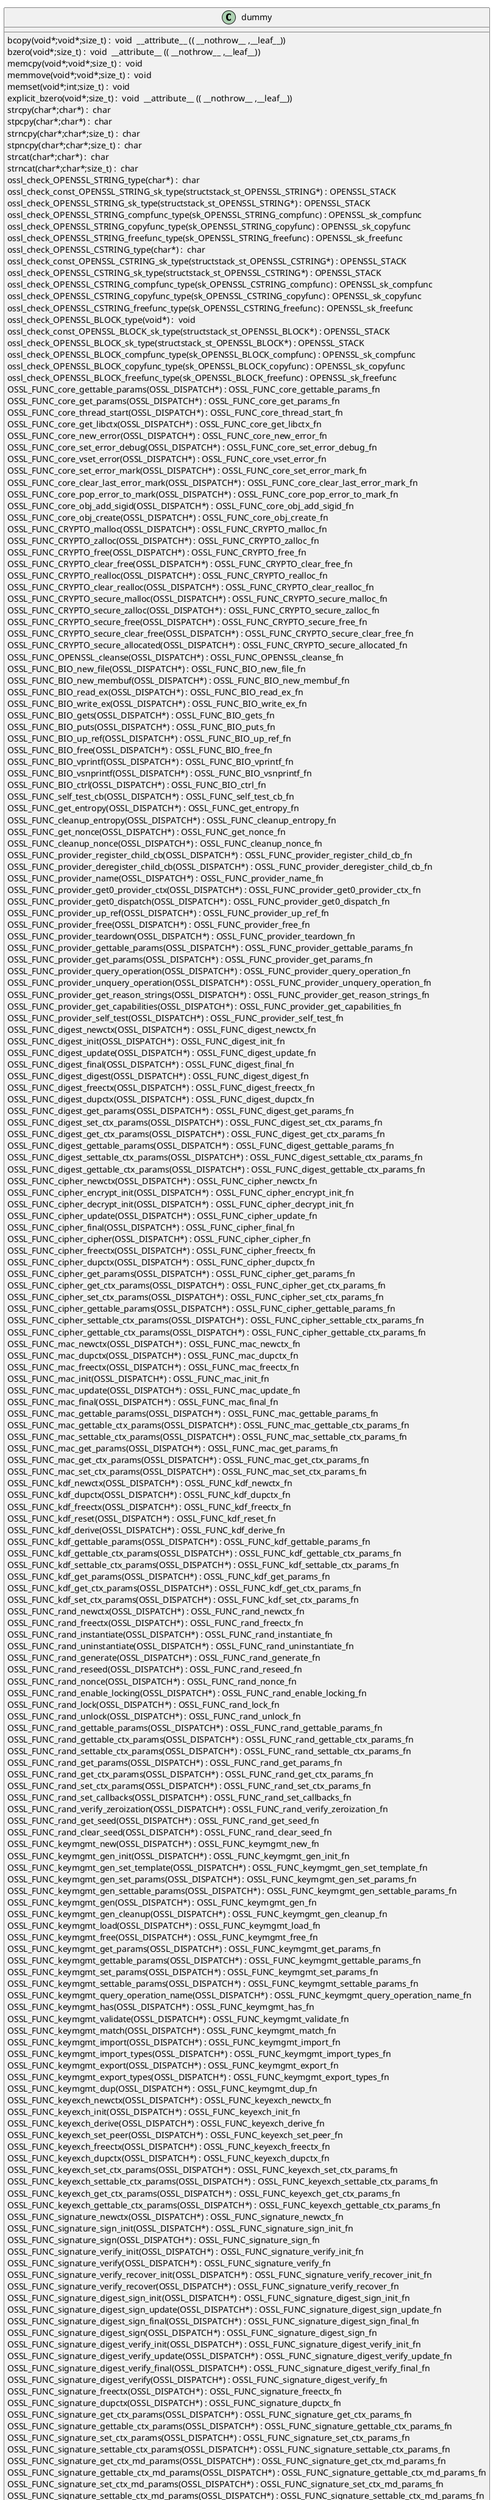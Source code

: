 @startuml
!pragma layout smetana
class dummy {
bcopy(void*;void*;size_t) :  void  __attribute__ (( __nothrow__ ,__leaf__)) [[[./../../../.././qc/providers/implementations/encode_decode/decode_msblob2key.c.html#325]]]
bzero(void*;size_t) :  void  __attribute__ (( __nothrow__ ,__leaf__)) [[[./../../../.././qc/providers/implementations/encode_decode/decode_msblob2key.c.html#332]]]
memcpy(void*;void*;size_t) :  void  [[[./../../../.././qc/providers/implementations/encode_decode/decode_msblob2key.c.html#373]]]
memmove(void*;void*;size_t) :  void  [[[./../../../.././qc/providers/implementations/encode_decode/decode_msblob2key.c.html#381]]]
memset(void*;int;size_t) :  void  [[[./../../../.././qc/providers/implementations/encode_decode/decode_msblob2key.c.html#388]]]
explicit_bzero(void*;size_t) :  void  __attribute__ (( __nothrow__ ,__leaf__)) [[[./../../../.././qc/providers/implementations/encode_decode/decode_msblob2key.c.html#401]]]
strcpy(char*;char*) :  char  [[[./../../../.././qc/providers/implementations/encode_decode/decode_msblob2key.c.html#408]]]
stpcpy(char*;char*) :  char  [[[./../../../.././qc/providers/implementations/encode_decode/decode_msblob2key.c.html#415]]]
strncpy(char*;char*;size_t) :  char  [[[./../../../.././qc/providers/implementations/encode_decode/decode_msblob2key.c.html#423]]]
stpncpy(char*;char*;size_t) :  char  [[[./../../../.././qc/providers/implementations/encode_decode/decode_msblob2key.c.html#433]]]
strcat(char*;char*) :  char  [[[./../../../.././qc/providers/implementations/encode_decode/decode_msblob2key.c.html#440]]]
strncat(char*;char*;size_t) :  char  [[[./../../../.././qc/providers/implementations/encode_decode/decode_msblob2key.c.html#447]]]
ossl_check_OPENSSL_STRING_type(char*) :  char  [[[./../../../.././qc/providers/implementations/encode_decode/decode_msblob2key.c.html#851]]]
ossl_check_const_OPENSSL_STRING_sk_type(structstack_st_OPENSSL_STRING*) : OPENSSL_STACK [[[./../../../.././qc/providers/implementations/encode_decode/decode_msblob2key.c.html#851]]]
ossl_check_OPENSSL_STRING_sk_type(structstack_st_OPENSSL_STRING*) : OPENSSL_STACK [[[./../../../.././qc/providers/implementations/encode_decode/decode_msblob2key.c.html#851]]]
ossl_check_OPENSSL_STRING_compfunc_type(sk_OPENSSL_STRING_compfunc) : OPENSSL_sk_compfunc [[[./../../../.././qc/providers/implementations/encode_decode/decode_msblob2key.c.html#851]]]
ossl_check_OPENSSL_STRING_copyfunc_type(sk_OPENSSL_STRING_copyfunc) : OPENSSL_sk_copyfunc [[[./../../../.././qc/providers/implementations/encode_decode/decode_msblob2key.c.html#851]]]
ossl_check_OPENSSL_STRING_freefunc_type(sk_OPENSSL_STRING_freefunc) : OPENSSL_sk_freefunc [[[./../../../.././qc/providers/implementations/encode_decode/decode_msblob2key.c.html#851]]]
ossl_check_OPENSSL_CSTRING_type(char*) :  char  [[[./../../../.././qc/providers/implementations/encode_decode/decode_msblob2key.c.html#853]]]
ossl_check_const_OPENSSL_CSTRING_sk_type(structstack_st_OPENSSL_CSTRING*) : OPENSSL_STACK [[[./../../../.././qc/providers/implementations/encode_decode/decode_msblob2key.c.html#853]]]
ossl_check_OPENSSL_CSTRING_sk_type(structstack_st_OPENSSL_CSTRING*) : OPENSSL_STACK [[[./../../../.././qc/providers/implementations/encode_decode/decode_msblob2key.c.html#853]]]
ossl_check_OPENSSL_CSTRING_compfunc_type(sk_OPENSSL_CSTRING_compfunc) : OPENSSL_sk_compfunc [[[./../../../.././qc/providers/implementations/encode_decode/decode_msblob2key.c.html#853]]]
ossl_check_OPENSSL_CSTRING_copyfunc_type(sk_OPENSSL_CSTRING_copyfunc) : OPENSSL_sk_copyfunc [[[./../../../.././qc/providers/implementations/encode_decode/decode_msblob2key.c.html#853]]]
ossl_check_OPENSSL_CSTRING_freefunc_type(sk_OPENSSL_CSTRING_freefunc) : OPENSSL_sk_freefunc [[[./../../../.././qc/providers/implementations/encode_decode/decode_msblob2key.c.html#853]]]
ossl_check_OPENSSL_BLOCK_type(void*) :  void  [[[./../../../.././qc/providers/implementations/encode_decode/decode_msblob2key.c.html#856]]]
ossl_check_const_OPENSSL_BLOCK_sk_type(structstack_st_OPENSSL_BLOCK*) : OPENSSL_STACK [[[./../../../.././qc/providers/implementations/encode_decode/decode_msblob2key.c.html#856]]]
ossl_check_OPENSSL_BLOCK_sk_type(structstack_st_OPENSSL_BLOCK*) : OPENSSL_STACK [[[./../../../.././qc/providers/implementations/encode_decode/decode_msblob2key.c.html#856]]]
ossl_check_OPENSSL_BLOCK_compfunc_type(sk_OPENSSL_BLOCK_compfunc) : OPENSSL_sk_compfunc [[[./../../../.././qc/providers/implementations/encode_decode/decode_msblob2key.c.html#856]]]
ossl_check_OPENSSL_BLOCK_copyfunc_type(sk_OPENSSL_BLOCK_copyfunc) : OPENSSL_sk_copyfunc [[[./../../../.././qc/providers/implementations/encode_decode/decode_msblob2key.c.html#856]]]
ossl_check_OPENSSL_BLOCK_freefunc_type(sk_OPENSSL_BLOCK_freefunc) : OPENSSL_sk_freefunc [[[./../../../.././qc/providers/implementations/encode_decode/decode_msblob2key.c.html#856]]]
OSSL_FUNC_core_gettable_params(OSSL_DISPATCH*) : OSSL_FUNC_core_gettable_params_fn [[[./../../../.././qc/providers/implementations/encode_decode/decode_msblob2key.c.html#1114]]]
OSSL_FUNC_core_get_params(OSSL_DISPATCH*) : OSSL_FUNC_core_get_params_fn [[[./../../../.././qc/providers/implementations/encode_decode/decode_msblob2key.c.html#1117]]]
OSSL_FUNC_core_thread_start(OSSL_DISPATCH*) : OSSL_FUNC_core_thread_start_fn [[[./../../../.././qc/providers/implementations/encode_decode/decode_msblob2key.c.html#1120]]]
OSSL_FUNC_core_get_libctx(OSSL_DISPATCH*) : OSSL_FUNC_core_get_libctx_fn [[[./../../../.././qc/providers/implementations/encode_decode/decode_msblob2key.c.html#1124]]]
OSSL_FUNC_core_new_error(OSSL_DISPATCH*) : OSSL_FUNC_core_new_error_fn [[[./../../../.././qc/providers/implementations/encode_decode/decode_msblob2key.c.html#1127]]]
OSSL_FUNC_core_set_error_debug(OSSL_DISPATCH*) : OSSL_FUNC_core_set_error_debug_fn [[[./../../../.././qc/providers/implementations/encode_decode/decode_msblob2key.c.html#1129]]]
OSSL_FUNC_core_vset_error(OSSL_DISPATCH*) : OSSL_FUNC_core_vset_error_fn [[[./../../../.././qc/providers/implementations/encode_decode/decode_msblob2key.c.html#1133]]]
OSSL_FUNC_core_set_error_mark(OSSL_DISPATCH*) : OSSL_FUNC_core_set_error_mark_fn [[[./../../../.././qc/providers/implementations/encode_decode/decode_msblob2key.c.html#1137]]]
OSSL_FUNC_core_clear_last_error_mark(OSSL_DISPATCH*) : OSSL_FUNC_core_clear_last_error_mark_fn [[[./../../../.././qc/providers/implementations/encode_decode/decode_msblob2key.c.html#1139]]]
OSSL_FUNC_core_pop_error_to_mark(OSSL_DISPATCH*) : OSSL_FUNC_core_pop_error_to_mark_fn [[[./../../../.././qc/providers/implementations/encode_decode/decode_msblob2key.c.html#1142]]]
OSSL_FUNC_core_obj_add_sigid(OSSL_DISPATCH*) : OSSL_FUNC_core_obj_add_sigid_fn [[[./../../../.././qc/providers/implementations/encode_decode/decode_msblob2key.c.html#1150]]]
OSSL_FUNC_core_obj_create(OSSL_DISPATCH*) : OSSL_FUNC_core_obj_create_fn [[[./../../../.././qc/providers/implementations/encode_decode/decode_msblob2key.c.html#1153]]]
OSSL_FUNC_CRYPTO_malloc(OSSL_DISPATCH*) : OSSL_FUNC_CRYPTO_malloc_fn [[[./../../../.././qc/providers/implementations/encode_decode/decode_msblob2key.c.html#1159]]]
OSSL_FUNC_CRYPTO_zalloc(OSSL_DISPATCH*) : OSSL_FUNC_CRYPTO_zalloc_fn [[[./../../../.././qc/providers/implementations/encode_decode/decode_msblob2key.c.html#1162]]]
OSSL_FUNC_CRYPTO_free(OSSL_DISPATCH*) : OSSL_FUNC_CRYPTO_free_fn [[[./../../../.././qc/providers/implementations/encode_decode/decode_msblob2key.c.html#1165]]]
OSSL_FUNC_CRYPTO_clear_free(OSSL_DISPATCH*) : OSSL_FUNC_CRYPTO_clear_free_fn [[[./../../../.././qc/providers/implementations/encode_decode/decode_msblob2key.c.html#1168]]]
OSSL_FUNC_CRYPTO_realloc(OSSL_DISPATCH*) : OSSL_FUNC_CRYPTO_realloc_fn [[[./../../../.././qc/providers/implementations/encode_decode/decode_msblob2key.c.html#1171]]]
OSSL_FUNC_CRYPTO_clear_realloc(OSSL_DISPATCH*) : OSSL_FUNC_CRYPTO_clear_realloc_fn [[[./../../../.././qc/providers/implementations/encode_decode/decode_msblob2key.c.html#1174]]]
OSSL_FUNC_CRYPTO_secure_malloc(OSSL_DISPATCH*) : OSSL_FUNC_CRYPTO_secure_malloc_fn [[[./../../../.././qc/providers/implementations/encode_decode/decode_msblob2key.c.html#1178]]]
OSSL_FUNC_CRYPTO_secure_zalloc(OSSL_DISPATCH*) : OSSL_FUNC_CRYPTO_secure_zalloc_fn [[[./../../../.././qc/providers/implementations/encode_decode/decode_msblob2key.c.html#1181]]]
OSSL_FUNC_CRYPTO_secure_free(OSSL_DISPATCH*) : OSSL_FUNC_CRYPTO_secure_free_fn [[[./../../../.././qc/providers/implementations/encode_decode/decode_msblob2key.c.html#1184]]]
OSSL_FUNC_CRYPTO_secure_clear_free(OSSL_DISPATCH*) : OSSL_FUNC_CRYPTO_secure_clear_free_fn [[[./../../../.././qc/providers/implementations/encode_decode/decode_msblob2key.c.html#1187]]]
OSSL_FUNC_CRYPTO_secure_allocated(OSSL_DISPATCH*) : OSSL_FUNC_CRYPTO_secure_allocated_fn [[[./../../../.././qc/providers/implementations/encode_decode/decode_msblob2key.c.html#1191]]]
OSSL_FUNC_OPENSSL_cleanse(OSSL_DISPATCH*) : OSSL_FUNC_OPENSSL_cleanse_fn [[[./../../../.././qc/providers/implementations/encode_decode/decode_msblob2key.c.html#1194]]]
OSSL_FUNC_BIO_new_file(OSSL_DISPATCH*) : OSSL_FUNC_BIO_new_file_fn [[[./../../../.././qc/providers/implementations/encode_decode/decode_msblob2key.c.html#1196]]]
OSSL_FUNC_BIO_new_membuf(OSSL_DISPATCH*) : OSSL_FUNC_BIO_new_membuf_fn [[[./../../../.././qc/providers/implementations/encode_decode/decode_msblob2key.c.html#1198]]]
OSSL_FUNC_BIO_read_ex(OSSL_DISPATCH*) : OSSL_FUNC_BIO_read_ex_fn [[[./../../../.././qc/providers/implementations/encode_decode/decode_msblob2key.c.html#1199]]]
OSSL_FUNC_BIO_write_ex(OSSL_DISPATCH*) : OSSL_FUNC_BIO_write_ex_fn [[[./../../../.././qc/providers/implementations/encode_decode/decode_msblob2key.c.html#1201]]]
OSSL_FUNC_BIO_gets(OSSL_DISPATCH*) : OSSL_FUNC_BIO_gets_fn [[[./../../../.././qc/providers/implementations/encode_decode/decode_msblob2key.c.html#1203]]]
OSSL_FUNC_BIO_puts(OSSL_DISPATCH*) : OSSL_FUNC_BIO_puts_fn [[[./../../../.././qc/providers/implementations/encode_decode/decode_msblob2key.c.html#1204]]]
OSSL_FUNC_BIO_up_ref(OSSL_DISPATCH*) : OSSL_FUNC_BIO_up_ref_fn [[[./../../../.././qc/providers/implementations/encode_decode/decode_msblob2key.c.html#1205]]]
OSSL_FUNC_BIO_free(OSSL_DISPATCH*) : OSSL_FUNC_BIO_free_fn [[[./../../../.././qc/providers/implementations/encode_decode/decode_msblob2key.c.html#1206]]]
OSSL_FUNC_BIO_vprintf(OSSL_DISPATCH*) : OSSL_FUNC_BIO_vprintf_fn [[[./../../../.././qc/providers/implementations/encode_decode/decode_msblob2key.c.html#1207]]]
OSSL_FUNC_BIO_vsnprintf(OSSL_DISPATCH*) : OSSL_FUNC_BIO_vsnprintf_fn [[[./../../../.././qc/providers/implementations/encode_decode/decode_msblob2key.c.html#1209]]]
OSSL_FUNC_BIO_ctrl(OSSL_DISPATCH*) : OSSL_FUNC_BIO_ctrl_fn [[[./../../../.././qc/providers/implementations/encode_decode/decode_msblob2key.c.html#1211]]]
OSSL_FUNC_self_test_cb(OSSL_DISPATCH*) : OSSL_FUNC_self_test_cb_fn [[[./../../../.././qc/providers/implementations/encode_decode/decode_msblob2key.c.html#1215]]]
OSSL_FUNC_get_entropy(OSSL_DISPATCH*) : OSSL_FUNC_get_entropy_fn [[[./../../../.././qc/providers/implementations/encode_decode/decode_msblob2key.c.html#1223]]]
OSSL_FUNC_cleanup_entropy(OSSL_DISPATCH*) : OSSL_FUNC_cleanup_entropy_fn [[[./../../../.././qc/providers/implementations/encode_decode/decode_msblob2key.c.html#1226]]]
OSSL_FUNC_get_nonce(OSSL_DISPATCH*) : OSSL_FUNC_get_nonce_fn [[[./../../../.././qc/providers/implementations/encode_decode/decode_msblob2key.c.html#1228]]]
OSSL_FUNC_cleanup_nonce(OSSL_DISPATCH*) : OSSL_FUNC_cleanup_nonce_fn [[[./../../../.././qc/providers/implementations/encode_decode/decode_msblob2key.c.html#1232]]]
OSSL_FUNC_provider_register_child_cb(OSSL_DISPATCH*) : OSSL_FUNC_provider_register_child_cb_fn [[[./../../../.././qc/providers/implementations/encode_decode/decode_msblob2key.c.html#1234]]]
OSSL_FUNC_provider_deregister_child_cb(OSSL_DISPATCH*) : OSSL_FUNC_provider_deregister_child_cb_fn [[[./../../../.././qc/providers/implementations/encode_decode/decode_msblob2key.c.html#1240]]]
OSSL_FUNC_provider_name(OSSL_DISPATCH*) : OSSL_FUNC_provider_name_fn [[[./../../../.././qc/providers/implementations/encode_decode/decode_msblob2key.c.html#1242]]]
OSSL_FUNC_provider_get0_provider_ctx(OSSL_DISPATCH*) : OSSL_FUNC_provider_get0_provider_ctx_fn [[[./../../../.././qc/providers/implementations/encode_decode/decode_msblob2key.c.html#1244]]]
OSSL_FUNC_provider_get0_dispatch(OSSL_DISPATCH*) : OSSL_FUNC_provider_get0_dispatch_fn [[[./../../../.././qc/providers/implementations/encode_decode/decode_msblob2key.c.html#1246]]]
OSSL_FUNC_provider_up_ref(OSSL_DISPATCH*) : OSSL_FUNC_provider_up_ref_fn [[[./../../../.././qc/providers/implementations/encode_decode/decode_msblob2key.c.html#1248]]]
OSSL_FUNC_provider_free(OSSL_DISPATCH*) : OSSL_FUNC_provider_free_fn [[[./../../../.././qc/providers/implementations/encode_decode/decode_msblob2key.c.html#1250]]]
OSSL_FUNC_provider_teardown(OSSL_DISPATCH*) : OSSL_FUNC_provider_teardown_fn [[[./../../../.././qc/providers/implementations/encode_decode/decode_msblob2key.c.html#1255]]]
OSSL_FUNC_provider_gettable_params(OSSL_DISPATCH*) : OSSL_FUNC_provider_gettable_params_fn [[[./../../../.././qc/providers/implementations/encode_decode/decode_msblob2key.c.html#1257]]]
OSSL_FUNC_provider_get_params(OSSL_DISPATCH*) : OSSL_FUNC_provider_get_params_fn [[[./../../../.././qc/providers/implementations/encode_decode/decode_msblob2key.c.html#1260]]]
OSSL_FUNC_provider_query_operation(OSSL_DISPATCH*) : OSSL_FUNC_provider_query_operation_fn [[[./../../../.././qc/providers/implementations/encode_decode/decode_msblob2key.c.html#1263]]]
OSSL_FUNC_provider_unquery_operation(OSSL_DISPATCH*) : OSSL_FUNC_provider_unquery_operation_fn [[[./../../../.././qc/providers/implementations/encode_decode/decode_msblob2key.c.html#1266]]]
OSSL_FUNC_provider_get_reason_strings(OSSL_DISPATCH*) : OSSL_FUNC_provider_get_reason_strings_fn [[[./../../../.././qc/providers/implementations/encode_decode/decode_msblob2key.c.html#1269]]]
OSSL_FUNC_provider_get_capabilities(OSSL_DISPATCH*) : OSSL_FUNC_provider_get_capabilities_fn [[[./../../../.././qc/providers/implementations/encode_decode/decode_msblob2key.c.html#1272]]]
OSSL_FUNC_provider_self_test(OSSL_DISPATCH*) : OSSL_FUNC_provider_self_test_fn [[[./../../../.././qc/providers/implementations/encode_decode/decode_msblob2key.c.html#1275]]]
OSSL_FUNC_digest_newctx(OSSL_DISPATCH*) : OSSL_FUNC_digest_newctx_fn [[[./../../../.././qc/providers/implementations/encode_decode/decode_msblob2key.c.html#1277]]]
OSSL_FUNC_digest_init(OSSL_DISPATCH*) : OSSL_FUNC_digest_init_fn [[[./../../../.././qc/providers/implementations/encode_decode/decode_msblob2key.c.html#1278]]]
OSSL_FUNC_digest_update(OSSL_DISPATCH*) : OSSL_FUNC_digest_update_fn [[[./../../../.././qc/providers/implementations/encode_decode/decode_msblob2key.c.html#1279]]]
OSSL_FUNC_digest_final(OSSL_DISPATCH*) : OSSL_FUNC_digest_final_fn [[[./../../../.././qc/providers/implementations/encode_decode/decode_msblob2key.c.html#1281]]]
OSSL_FUNC_digest_digest(OSSL_DISPATCH*) : OSSL_FUNC_digest_digest_fn [[[./../../../.././qc/providers/implementations/encode_decode/decode_msblob2key.c.html#1284]]]
OSSL_FUNC_digest_freectx(OSSL_DISPATCH*) : OSSL_FUNC_digest_freectx_fn [[[./../../../.././qc/providers/implementations/encode_decode/decode_msblob2key.c.html#1288]]]
OSSL_FUNC_digest_dupctx(OSSL_DISPATCH*) : OSSL_FUNC_digest_dupctx_fn [[[./../../../.././qc/providers/implementations/encode_decode/decode_msblob2key.c.html#1289]]]
OSSL_FUNC_digest_get_params(OSSL_DISPATCH*) : OSSL_FUNC_digest_get_params_fn [[[./../../../.././qc/providers/implementations/encode_decode/decode_msblob2key.c.html#1291]]]
OSSL_FUNC_digest_set_ctx_params(OSSL_DISPATCH*) : OSSL_FUNC_digest_set_ctx_params_fn [[[./../../../.././qc/providers/implementations/encode_decode/decode_msblob2key.c.html#1292]]]
OSSL_FUNC_digest_get_ctx_params(OSSL_DISPATCH*) : OSSL_FUNC_digest_get_ctx_params_fn [[[./../../../.././qc/providers/implementations/encode_decode/decode_msblob2key.c.html#1294]]]
OSSL_FUNC_digest_gettable_params(OSSL_DISPATCH*) : OSSL_FUNC_digest_gettable_params_fn [[[./../../../.././qc/providers/implementations/encode_decode/decode_msblob2key.c.html#1296]]]
OSSL_FUNC_digest_settable_ctx_params(OSSL_DISPATCH*) : OSSL_FUNC_digest_settable_ctx_params_fn [[[./../../../.././qc/providers/implementations/encode_decode/decode_msblob2key.c.html#1298]]]
OSSL_FUNC_digest_gettable_ctx_params(OSSL_DISPATCH*) : OSSL_FUNC_digest_gettable_ctx_params_fn [[[./../../../.././qc/providers/implementations/encode_decode/decode_msblob2key.c.html#1300]]]
OSSL_FUNC_cipher_newctx(OSSL_DISPATCH*) : OSSL_FUNC_cipher_newctx_fn [[[./../../../.././qc/providers/implementations/encode_decode/decode_msblob2key.c.html#1302]]]
OSSL_FUNC_cipher_encrypt_init(OSSL_DISPATCH*) : OSSL_FUNC_cipher_encrypt_init_fn [[[./../../../.././qc/providers/implementations/encode_decode/decode_msblob2key.c.html#1303]]]
OSSL_FUNC_cipher_decrypt_init(OSSL_DISPATCH*) : OSSL_FUNC_cipher_decrypt_init_fn [[[./../../../.././qc/providers/implementations/encode_decode/decode_msblob2key.c.html#1309]]]
OSSL_FUNC_cipher_update(OSSL_DISPATCH*) : OSSL_FUNC_cipher_update_fn [[[./../../../.././qc/providers/implementations/encode_decode/decode_msblob2key.c.html#1315]]]
OSSL_FUNC_cipher_final(OSSL_DISPATCH*) : OSSL_FUNC_cipher_final_fn [[[./../../../.././qc/providers/implementations/encode_decode/decode_msblob2key.c.html#1319]]]
OSSL_FUNC_cipher_cipher(OSSL_DISPATCH*) : OSSL_FUNC_cipher_cipher_fn [[[./../../../.././qc/providers/implementations/encode_decode/decode_msblob2key.c.html#1322]]]
OSSL_FUNC_cipher_freectx(OSSL_DISPATCH*) : OSSL_FUNC_cipher_freectx_fn [[[./../../../.././qc/providers/implementations/encode_decode/decode_msblob2key.c.html#1326]]]
OSSL_FUNC_cipher_dupctx(OSSL_DISPATCH*) : OSSL_FUNC_cipher_dupctx_fn [[[./../../../.././qc/providers/implementations/encode_decode/decode_msblob2key.c.html#1327]]]
OSSL_FUNC_cipher_get_params(OSSL_DISPATCH*) : OSSL_FUNC_cipher_get_params_fn [[[./../../../.././qc/providers/implementations/encode_decode/decode_msblob2key.c.html#1328]]]
OSSL_FUNC_cipher_get_ctx_params(OSSL_DISPATCH*) : OSSL_FUNC_cipher_get_ctx_params_fn [[[./../../../.././qc/providers/implementations/encode_decode/decode_msblob2key.c.html#1329]]]
OSSL_FUNC_cipher_set_ctx_params(OSSL_DISPATCH*) : OSSL_FUNC_cipher_set_ctx_params_fn [[[./../../../.././qc/providers/implementations/encode_decode/decode_msblob2key.c.html#1331]]]
OSSL_FUNC_cipher_gettable_params(OSSL_DISPATCH*) : OSSL_FUNC_cipher_gettable_params_fn [[[./../../../.././qc/providers/implementations/encode_decode/decode_msblob2key.c.html#1333]]]
OSSL_FUNC_cipher_settable_ctx_params(OSSL_DISPATCH*) : OSSL_FUNC_cipher_settable_ctx_params_fn [[[./../../../.././qc/providers/implementations/encode_decode/decode_msblob2key.c.html#1335]]]
OSSL_FUNC_cipher_gettable_ctx_params(OSSL_DISPATCH*) : OSSL_FUNC_cipher_gettable_ctx_params_fn [[[./../../../.././qc/providers/implementations/encode_decode/decode_msblob2key.c.html#1337]]]
OSSL_FUNC_mac_newctx(OSSL_DISPATCH*) : OSSL_FUNC_mac_newctx_fn [[[./../../../.././qc/providers/implementations/encode_decode/decode_msblob2key.c.html#1339]]]
OSSL_FUNC_mac_dupctx(OSSL_DISPATCH*) : OSSL_FUNC_mac_dupctx_fn [[[./../../../.././qc/providers/implementations/encode_decode/decode_msblob2key.c.html#1340]]]
OSSL_FUNC_mac_freectx(OSSL_DISPATCH*) : OSSL_FUNC_mac_freectx_fn [[[./../../../.././qc/providers/implementations/encode_decode/decode_msblob2key.c.html#1341]]]
OSSL_FUNC_mac_init(OSSL_DISPATCH*) : OSSL_FUNC_mac_init_fn [[[./../../../.././qc/providers/implementations/encode_decode/decode_msblob2key.c.html#1342]]]
OSSL_FUNC_mac_update(OSSL_DISPATCH*) : OSSL_FUNC_mac_update_fn [[[./../../../.././qc/providers/implementations/encode_decode/decode_msblob2key.c.html#1344]]]
OSSL_FUNC_mac_final(OSSL_DISPATCH*) : OSSL_FUNC_mac_final_fn [[[./../../../.././qc/providers/implementations/encode_decode/decode_msblob2key.c.html#1346]]]
OSSL_FUNC_mac_gettable_params(OSSL_DISPATCH*) : OSSL_FUNC_mac_gettable_params_fn [[[./../../../.././qc/providers/implementations/encode_decode/decode_msblob2key.c.html#1349]]]
OSSL_FUNC_mac_gettable_ctx_params(OSSL_DISPATCH*) : OSSL_FUNC_mac_gettable_ctx_params_fn [[[./../../../.././qc/providers/implementations/encode_decode/decode_msblob2key.c.html#1350]]]
OSSL_FUNC_mac_settable_ctx_params(OSSL_DISPATCH*) : OSSL_FUNC_mac_settable_ctx_params_fn [[[./../../../.././qc/providers/implementations/encode_decode/decode_msblob2key.c.html#1352]]]
OSSL_FUNC_mac_get_params(OSSL_DISPATCH*) : OSSL_FUNC_mac_get_params_fn [[[./../../../.././qc/providers/implementations/encode_decode/decode_msblob2key.c.html#1354]]]
OSSL_FUNC_mac_get_ctx_params(OSSL_DISPATCH*) : OSSL_FUNC_mac_get_ctx_params_fn [[[./../../../.././qc/providers/implementations/encode_decode/decode_msblob2key.c.html#1355]]]
OSSL_FUNC_mac_set_ctx_params(OSSL_DISPATCH*) : OSSL_FUNC_mac_set_ctx_params_fn [[[./../../../.././qc/providers/implementations/encode_decode/decode_msblob2key.c.html#1357]]]
OSSL_FUNC_kdf_newctx(OSSL_DISPATCH*) : OSSL_FUNC_kdf_newctx_fn [[[./../../../.././qc/providers/implementations/encode_decode/decode_msblob2key.c.html#1359]]]
OSSL_FUNC_kdf_dupctx(OSSL_DISPATCH*) : OSSL_FUNC_kdf_dupctx_fn [[[./../../../.././qc/providers/implementations/encode_decode/decode_msblob2key.c.html#1360]]]
OSSL_FUNC_kdf_freectx(OSSL_DISPATCH*) : OSSL_FUNC_kdf_freectx_fn [[[./../../../.././qc/providers/implementations/encode_decode/decode_msblob2key.c.html#1361]]]
OSSL_FUNC_kdf_reset(OSSL_DISPATCH*) : OSSL_FUNC_kdf_reset_fn [[[./../../../.././qc/providers/implementations/encode_decode/decode_msblob2key.c.html#1362]]]
OSSL_FUNC_kdf_derive(OSSL_DISPATCH*) : OSSL_FUNC_kdf_derive_fn [[[./../../../.././qc/providers/implementations/encode_decode/decode_msblob2key.c.html#1363]]]
OSSL_FUNC_kdf_gettable_params(OSSL_DISPATCH*) : OSSL_FUNC_kdf_gettable_params_fn [[[./../../../.././qc/providers/implementations/encode_decode/decode_msblob2key.c.html#1365]]]
OSSL_FUNC_kdf_gettable_ctx_params(OSSL_DISPATCH*) : OSSL_FUNC_kdf_gettable_ctx_params_fn [[[./../../../.././qc/providers/implementations/encode_decode/decode_msblob2key.c.html#1366]]]
OSSL_FUNC_kdf_settable_ctx_params(OSSL_DISPATCH*) : OSSL_FUNC_kdf_settable_ctx_params_fn [[[./../../../.././qc/providers/implementations/encode_decode/decode_msblob2key.c.html#1368]]]
OSSL_FUNC_kdf_get_params(OSSL_DISPATCH*) : OSSL_FUNC_kdf_get_params_fn [[[./../../../.././qc/providers/implementations/encode_decode/decode_msblob2key.c.html#1370]]]
OSSL_FUNC_kdf_get_ctx_params(OSSL_DISPATCH*) : OSSL_FUNC_kdf_get_ctx_params_fn [[[./../../../.././qc/providers/implementations/encode_decode/decode_msblob2key.c.html#1371]]]
OSSL_FUNC_kdf_set_ctx_params(OSSL_DISPATCH*) : OSSL_FUNC_kdf_set_ctx_params_fn [[[./../../../.././qc/providers/implementations/encode_decode/decode_msblob2key.c.html#1373]]]
OSSL_FUNC_rand_newctx(OSSL_DISPATCH*) : OSSL_FUNC_rand_newctx_fn [[[./../../../.././qc/providers/implementations/encode_decode/decode_msblob2key.c.html#1375]]]
OSSL_FUNC_rand_freectx(OSSL_DISPATCH*) : OSSL_FUNC_rand_freectx_fn [[[./../../../.././qc/providers/implementations/encode_decode/decode_msblob2key.c.html#1378]]]
OSSL_FUNC_rand_instantiate(OSSL_DISPATCH*) : OSSL_FUNC_rand_instantiate_fn [[[./../../../.././qc/providers/implementations/encode_decode/decode_msblob2key.c.html#1379]]]
OSSL_FUNC_rand_uninstantiate(OSSL_DISPATCH*) : OSSL_FUNC_rand_uninstantiate_fn [[[./../../../.././qc/providers/implementations/encode_decode/decode_msblob2key.c.html#1384]]]
OSSL_FUNC_rand_generate(OSSL_DISPATCH*) : OSSL_FUNC_rand_generate_fn [[[./../../../.././qc/providers/implementations/encode_decode/decode_msblob2key.c.html#1385]]]
OSSL_FUNC_rand_reseed(OSSL_DISPATCH*) : OSSL_FUNC_rand_reseed_fn [[[./../../../.././qc/providers/implementations/encode_decode/decode_msblob2key.c.html#1389]]]
OSSL_FUNC_rand_nonce(OSSL_DISPATCH*) : OSSL_FUNC_rand_nonce_fn [[[./../../../.././qc/providers/implementations/encode_decode/decode_msblob2key.c.html#1393]]]
OSSL_FUNC_rand_enable_locking(OSSL_DISPATCH*) : OSSL_FUNC_rand_enable_locking_fn [[[./../../../.././qc/providers/implementations/encode_decode/decode_msblob2key.c.html#1396]]]
OSSL_FUNC_rand_lock(OSSL_DISPATCH*) : OSSL_FUNC_rand_lock_fn [[[./../../../.././qc/providers/implementations/encode_decode/decode_msblob2key.c.html#1397]]]
OSSL_FUNC_rand_unlock(OSSL_DISPATCH*) : OSSL_FUNC_rand_unlock_fn [[[./../../../.././qc/providers/implementations/encode_decode/decode_msblob2key.c.html#1398]]]
OSSL_FUNC_rand_gettable_params(OSSL_DISPATCH*) : OSSL_FUNC_rand_gettable_params_fn [[[./../../../.././qc/providers/implementations/encode_decode/decode_msblob2key.c.html#1399]]]
OSSL_FUNC_rand_gettable_ctx_params(OSSL_DISPATCH*) : OSSL_FUNC_rand_gettable_ctx_params_fn [[[./../../../.././qc/providers/implementations/encode_decode/decode_msblob2key.c.html#1400]]]
OSSL_FUNC_rand_settable_ctx_params(OSSL_DISPATCH*) : OSSL_FUNC_rand_settable_ctx_params_fn [[[./../../../.././qc/providers/implementations/encode_decode/decode_msblob2key.c.html#1402]]]
OSSL_FUNC_rand_get_params(OSSL_DISPATCH*) : OSSL_FUNC_rand_get_params_fn [[[./../../../.././qc/providers/implementations/encode_decode/decode_msblob2key.c.html#1404]]]
OSSL_FUNC_rand_get_ctx_params(OSSL_DISPATCH*) : OSSL_FUNC_rand_get_ctx_params_fn [[[./../../../.././qc/providers/implementations/encode_decode/decode_msblob2key.c.html#1405]]]
OSSL_FUNC_rand_set_ctx_params(OSSL_DISPATCH*) : OSSL_FUNC_rand_set_ctx_params_fn [[[./../../../.././qc/providers/implementations/encode_decode/decode_msblob2key.c.html#1407]]]
OSSL_FUNC_rand_set_callbacks(OSSL_DISPATCH*) : OSSL_FUNC_rand_set_callbacks_fn [[[./../../../.././qc/providers/implementations/encode_decode/decode_msblob2key.c.html#1409]]]
OSSL_FUNC_rand_verify_zeroization(OSSL_DISPATCH*) : OSSL_FUNC_rand_verify_zeroization_fn [[[./../../../.././qc/providers/implementations/encode_decode/decode_msblob2key.c.html#1414]]]
OSSL_FUNC_rand_get_seed(OSSL_DISPATCH*) : OSSL_FUNC_rand_get_seed_fn [[[./../../../.././qc/providers/implementations/encode_decode/decode_msblob2key.c.html#1416]]]
OSSL_FUNC_rand_clear_seed(OSSL_DISPATCH*) : OSSL_FUNC_rand_clear_seed_fn [[[./../../../.././qc/providers/implementations/encode_decode/decode_msblob2key.c.html#1421]]]
OSSL_FUNC_keymgmt_new(OSSL_DISPATCH*) : OSSL_FUNC_keymgmt_new_fn [[[./../../../.././qc/providers/implementations/encode_decode/decode_msblob2key.c.html#1423]]]
OSSL_FUNC_keymgmt_gen_init(OSSL_DISPATCH*) : OSSL_FUNC_keymgmt_gen_init_fn [[[./../../../.././qc/providers/implementations/encode_decode/decode_msblob2key.c.html#1425]]]
OSSL_FUNC_keymgmt_gen_set_template(OSSL_DISPATCH*) : OSSL_FUNC_keymgmt_gen_set_template_fn [[[./../../../.././qc/providers/implementations/encode_decode/decode_msblob2key.c.html#1427]]]
OSSL_FUNC_keymgmt_gen_set_params(OSSL_DISPATCH*) : OSSL_FUNC_keymgmt_gen_set_params_fn [[[./../../../.././qc/providers/implementations/encode_decode/decode_msblob2key.c.html#1429]]]
OSSL_FUNC_keymgmt_gen_settable_params(OSSL_DISPATCH*) : OSSL_FUNC_keymgmt_gen_settable_params_fn [[[./../../../.././qc/providers/implementations/encode_decode/decode_msblob2key.c.html#1431]]]
OSSL_FUNC_keymgmt_gen(OSSL_DISPATCH*) : OSSL_FUNC_keymgmt_gen_fn [[[./../../../.././qc/providers/implementations/encode_decode/decode_msblob2key.c.html#1434]]]
OSSL_FUNC_keymgmt_gen_cleanup(OSSL_DISPATCH*) : OSSL_FUNC_keymgmt_gen_cleanup_fn [[[./../../../.././qc/providers/implementations/encode_decode/decode_msblob2key.c.html#1436]]]
OSSL_FUNC_keymgmt_load(OSSL_DISPATCH*) : OSSL_FUNC_keymgmt_load_fn [[[./../../../.././qc/providers/implementations/encode_decode/decode_msblob2key.c.html#1440]]]
OSSL_FUNC_keymgmt_free(OSSL_DISPATCH*) : OSSL_FUNC_keymgmt_free_fn [[[./../../../.././qc/providers/implementations/encode_decode/decode_msblob2key.c.html#1445]]]
OSSL_FUNC_keymgmt_get_params(OSSL_DISPATCH*) : OSSL_FUNC_keymgmt_get_params_fn [[[./../../../.././qc/providers/implementations/encode_decode/decode_msblob2key.c.html#1450]]]
OSSL_FUNC_keymgmt_gettable_params(OSSL_DISPATCH*) : OSSL_FUNC_keymgmt_gettable_params_fn [[[./../../../.././qc/providers/implementations/encode_decode/decode_msblob2key.c.html#1452]]]
OSSL_FUNC_keymgmt_set_params(OSSL_DISPATCH*) : OSSL_FUNC_keymgmt_set_params_fn [[[./../../../.././qc/providers/implementations/encode_decode/decode_msblob2key.c.html#1457]]]
OSSL_FUNC_keymgmt_settable_params(OSSL_DISPATCH*) : OSSL_FUNC_keymgmt_settable_params_fn [[[./../../../.././qc/providers/implementations/encode_decode/decode_msblob2key.c.html#1459]]]
OSSL_FUNC_keymgmt_query_operation_name(OSSL_DISPATCH*) : OSSL_FUNC_keymgmt_query_operation_name_fn [[[./../../../.././qc/providers/implementations/encode_decode/decode_msblob2key.c.html#1464]]]
OSSL_FUNC_keymgmt_has(OSSL_DISPATCH*) : OSSL_FUNC_keymgmt_has_fn [[[./../../../.././qc/providers/implementations/encode_decode/decode_msblob2key.c.html#1469]]]
OSSL_FUNC_keymgmt_validate(OSSL_DISPATCH*) : OSSL_FUNC_keymgmt_validate_fn [[[./../../../.././qc/providers/implementations/encode_decode/decode_msblob2key.c.html#1473]]]
OSSL_FUNC_keymgmt_match(OSSL_DISPATCH*) : OSSL_FUNC_keymgmt_match_fn [[[./../../../.././qc/providers/implementations/encode_decode/decode_msblob2key.c.html#1478]]]
OSSL_FUNC_keymgmt_import(OSSL_DISPATCH*) : OSSL_FUNC_keymgmt_import_fn [[[./../../../.././qc/providers/implementations/encode_decode/decode_msblob2key.c.html#1480]]]
OSSL_FUNC_keymgmt_import_types(OSSL_DISPATCH*) : OSSL_FUNC_keymgmt_import_types_fn [[[./../../../.././qc/providers/implementations/encode_decode/decode_msblob2key.c.html#1482]]]
OSSL_FUNC_keymgmt_export(OSSL_DISPATCH*) : OSSL_FUNC_keymgmt_export_fn [[[./../../../.././qc/providers/implementations/encode_decode/decode_msblob2key.c.html#1484]]]
OSSL_FUNC_keymgmt_export_types(OSSL_DISPATCH*) : OSSL_FUNC_keymgmt_export_types_fn [[[./../../../.././qc/providers/implementations/encode_decode/decode_msblob2key.c.html#1487]]]
OSSL_FUNC_keymgmt_dup(OSSL_DISPATCH*) : OSSL_FUNC_keymgmt_dup_fn [[[./../../../.././qc/providers/implementations/encode_decode/decode_msblob2key.c.html#1492]]]
OSSL_FUNC_keyexch_newctx(OSSL_DISPATCH*) : OSSL_FUNC_keyexch_newctx_fn [[[./../../../.././qc/providers/implementations/encode_decode/decode_msblob2key.c.html#1494]]]
OSSL_FUNC_keyexch_init(OSSL_DISPATCH*) : OSSL_FUNC_keyexch_init_fn [[[./../../../.././qc/providers/implementations/encode_decode/decode_msblob2key.c.html#1495]]]
OSSL_FUNC_keyexch_derive(OSSL_DISPATCH*) : OSSL_FUNC_keyexch_derive_fn [[[./../../../.././qc/providers/implementations/encode_decode/decode_msblob2key.c.html#1497]]]
OSSL_FUNC_keyexch_set_peer(OSSL_DISPATCH*) : OSSL_FUNC_keyexch_set_peer_fn [[[./../../../.././qc/providers/implementations/encode_decode/decode_msblob2key.c.html#1499]]]
OSSL_FUNC_keyexch_freectx(OSSL_DISPATCH*) : OSSL_FUNC_keyexch_freectx_fn [[[./../../../.././qc/providers/implementations/encode_decode/decode_msblob2key.c.html#1500]]]
OSSL_FUNC_keyexch_dupctx(OSSL_DISPATCH*) : OSSL_FUNC_keyexch_dupctx_fn [[[./../../../.././qc/providers/implementations/encode_decode/decode_msblob2key.c.html#1501]]]
OSSL_FUNC_keyexch_set_ctx_params(OSSL_DISPATCH*) : OSSL_FUNC_keyexch_set_ctx_params_fn [[[./../../../.././qc/providers/implementations/encode_decode/decode_msblob2key.c.html#1502]]]
OSSL_FUNC_keyexch_settable_ctx_params(OSSL_DISPATCH*) : OSSL_FUNC_keyexch_settable_ctx_params_fn [[[./../../../.././qc/providers/implementations/encode_decode/decode_msblob2key.c.html#1504]]]
OSSL_FUNC_keyexch_get_ctx_params(OSSL_DISPATCH*) : OSSL_FUNC_keyexch_get_ctx_params_fn [[[./../../../.././qc/providers/implementations/encode_decode/decode_msblob2key.c.html#1506]]]
OSSL_FUNC_keyexch_gettable_ctx_params(OSSL_DISPATCH*) : OSSL_FUNC_keyexch_gettable_ctx_params_fn [[[./../../../.././qc/providers/implementations/encode_decode/decode_msblob2key.c.html#1508]]]
OSSL_FUNC_signature_newctx(OSSL_DISPATCH*) : OSSL_FUNC_signature_newctx_fn [[[./../../../.././qc/providers/implementations/encode_decode/decode_msblob2key.c.html#1510]]]
OSSL_FUNC_signature_sign_init(OSSL_DISPATCH*) : OSSL_FUNC_signature_sign_init_fn [[[./../../../.././qc/providers/implementations/encode_decode/decode_msblob2key.c.html#1512]]]
OSSL_FUNC_signature_sign(OSSL_DISPATCH*) : OSSL_FUNC_signature_sign_fn [[[./../../../.././qc/providers/implementations/encode_decode/decode_msblob2key.c.html#1514]]]
OSSL_FUNC_signature_verify_init(OSSL_DISPATCH*) : OSSL_FUNC_signature_verify_init_fn [[[./../../../.././qc/providers/implementations/encode_decode/decode_msblob2key.c.html#1518]]]
OSSL_FUNC_signature_verify(OSSL_DISPATCH*) : OSSL_FUNC_signature_verify_fn [[[./../../../.././qc/providers/implementations/encode_decode/decode_msblob2key.c.html#1520]]]
OSSL_FUNC_signature_verify_recover_init(OSSL_DISPATCH*) : OSSL_FUNC_signature_verify_recover_init_fn [[[./../../../.././qc/providers/implementations/encode_decode/decode_msblob2key.c.html#1525]]]
OSSL_FUNC_signature_verify_recover(OSSL_DISPATCH*) : OSSL_FUNC_signature_verify_recover_fn [[[./../../../.././qc/providers/implementations/encode_decode/decode_msblob2key.c.html#1527]]]
OSSL_FUNC_signature_digest_sign_init(OSSL_DISPATCH*) : OSSL_FUNC_signature_digest_sign_init_fn [[[./../../../.././qc/providers/implementations/encode_decode/decode_msblob2key.c.html#1530]]]
OSSL_FUNC_signature_digest_sign_update(OSSL_DISPATCH*) : OSSL_FUNC_signature_digest_sign_update_fn [[[./../../../.././qc/providers/implementations/encode_decode/decode_msblob2key.c.html#1533]]]
OSSL_FUNC_signature_digest_sign_final(OSSL_DISPATCH*) : OSSL_FUNC_signature_digest_sign_final_fn [[[./../../../.././qc/providers/implementations/encode_decode/decode_msblob2key.c.html#1535]]]
OSSL_FUNC_signature_digest_sign(OSSL_DISPATCH*) : OSSL_FUNC_signature_digest_sign_fn [[[./../../../.././qc/providers/implementations/encode_decode/decode_msblob2key.c.html#1538]]]
OSSL_FUNC_signature_digest_verify_init(OSSL_DISPATCH*) : OSSL_FUNC_signature_digest_verify_init_fn [[[./../../../.././qc/providers/implementations/encode_decode/decode_msblob2key.c.html#1541]]]
OSSL_FUNC_signature_digest_verify_update(OSSL_DISPATCH*) : OSSL_FUNC_signature_digest_verify_update_fn [[[./../../../.././qc/providers/implementations/encode_decode/decode_msblob2key.c.html#1544]]]
OSSL_FUNC_signature_digest_verify_final(OSSL_DISPATCH*) : OSSL_FUNC_signature_digest_verify_final_fn [[[./../../../.././qc/providers/implementations/encode_decode/decode_msblob2key.c.html#1546]]]
OSSL_FUNC_signature_digest_verify(OSSL_DISPATCH*) : OSSL_FUNC_signature_digest_verify_fn [[[./../../../.././qc/providers/implementations/encode_decode/decode_msblob2key.c.html#1548]]]
OSSL_FUNC_signature_freectx(OSSL_DISPATCH*) : OSSL_FUNC_signature_freectx_fn [[[./../../../.././qc/providers/implementations/encode_decode/decode_msblob2key.c.html#1551]]]
OSSL_FUNC_signature_dupctx(OSSL_DISPATCH*) : OSSL_FUNC_signature_dupctx_fn [[[./../../../.././qc/providers/implementations/encode_decode/decode_msblob2key.c.html#1552]]]
OSSL_FUNC_signature_get_ctx_params(OSSL_DISPATCH*) : OSSL_FUNC_signature_get_ctx_params_fn [[[./../../../.././qc/providers/implementations/encode_decode/decode_msblob2key.c.html#1553]]]
OSSL_FUNC_signature_gettable_ctx_params(OSSL_DISPATCH*) : OSSL_FUNC_signature_gettable_ctx_params_fn [[[./../../../.././qc/providers/implementations/encode_decode/decode_msblob2key.c.html#1555]]]
OSSL_FUNC_signature_set_ctx_params(OSSL_DISPATCH*) : OSSL_FUNC_signature_set_ctx_params_fn [[[./../../../.././qc/providers/implementations/encode_decode/decode_msblob2key.c.html#1557]]]
OSSL_FUNC_signature_settable_ctx_params(OSSL_DISPATCH*) : OSSL_FUNC_signature_settable_ctx_params_fn [[[./../../../.././qc/providers/implementations/encode_decode/decode_msblob2key.c.html#1559]]]
OSSL_FUNC_signature_get_ctx_md_params(OSSL_DISPATCH*) : OSSL_FUNC_signature_get_ctx_md_params_fn [[[./../../../.././qc/providers/implementations/encode_decode/decode_msblob2key.c.html#1561]]]
OSSL_FUNC_signature_gettable_ctx_md_params(OSSL_DISPATCH*) : OSSL_FUNC_signature_gettable_ctx_md_params_fn [[[./../../../.././qc/providers/implementations/encode_decode/decode_msblob2key.c.html#1563]]]
OSSL_FUNC_signature_set_ctx_md_params(OSSL_DISPATCH*) : OSSL_FUNC_signature_set_ctx_md_params_fn [[[./../../../.././qc/providers/implementations/encode_decode/decode_msblob2key.c.html#1565]]]
OSSL_FUNC_signature_settable_ctx_md_params(OSSL_DISPATCH*) : OSSL_FUNC_signature_settable_ctx_md_params_fn [[[./../../../.././qc/providers/implementations/encode_decode/decode_msblob2key.c.html#1567]]]
OSSL_FUNC_asym_cipher_newctx(OSSL_DISPATCH*) : OSSL_FUNC_asym_cipher_newctx_fn [[[./../../../.././qc/providers/implementations/encode_decode/decode_msblob2key.c.html#1569]]]
OSSL_FUNC_asym_cipher_encrypt_init(OSSL_DISPATCH*) : OSSL_FUNC_asym_cipher_encrypt_init_fn [[[./../../../.././qc/providers/implementations/encode_decode/decode_msblob2key.c.html#1570]]]
OSSL_FUNC_asym_cipher_encrypt(OSSL_DISPATCH*) : OSSL_FUNC_asym_cipher_encrypt_fn [[[./../../../.././qc/providers/implementations/encode_decode/decode_msblob2key.c.html#1572]]]
OSSL_FUNC_asym_cipher_decrypt_init(OSSL_DISPATCH*) : OSSL_FUNC_asym_cipher_decrypt_init_fn [[[./../../../.././qc/providers/implementations/encode_decode/decode_msblob2key.c.html#1577]]]
OSSL_FUNC_asym_cipher_decrypt(OSSL_DISPATCH*) : OSSL_FUNC_asym_cipher_decrypt_fn [[[./../../../.././qc/providers/implementations/encode_decode/decode_msblob2key.c.html#1579]]]
OSSL_FUNC_asym_cipher_freectx(OSSL_DISPATCH*) : OSSL_FUNC_asym_cipher_freectx_fn [[[./../../../.././qc/providers/implementations/encode_decode/decode_msblob2key.c.html#1584]]]
OSSL_FUNC_asym_cipher_dupctx(OSSL_DISPATCH*) : OSSL_FUNC_asym_cipher_dupctx_fn [[[./../../../.././qc/providers/implementations/encode_decode/decode_msblob2key.c.html#1585]]]
OSSL_FUNC_asym_cipher_get_ctx_params(OSSL_DISPATCH*) : OSSL_FUNC_asym_cipher_get_ctx_params_fn [[[./../../../.././qc/providers/implementations/encode_decode/decode_msblob2key.c.html#1586]]]
OSSL_FUNC_asym_cipher_gettable_ctx_params(OSSL_DISPATCH*) : OSSL_FUNC_asym_cipher_gettable_ctx_params_fn [[[./../../../.././qc/providers/implementations/encode_decode/decode_msblob2key.c.html#1588]]]
OSSL_FUNC_asym_cipher_set_ctx_params(OSSL_DISPATCH*) : OSSL_FUNC_asym_cipher_set_ctx_params_fn [[[./../../../.././qc/providers/implementations/encode_decode/decode_msblob2key.c.html#1590]]]
OSSL_FUNC_asym_cipher_settable_ctx_params(OSSL_DISPATCH*) : OSSL_FUNC_asym_cipher_settable_ctx_params_fn [[[./../../../.././qc/providers/implementations/encode_decode/decode_msblob2key.c.html#1592]]]
OSSL_FUNC_kem_newctx(OSSL_DISPATCH*) : OSSL_FUNC_kem_newctx_fn [[[./../../../.././qc/providers/implementations/encode_decode/decode_msblob2key.c.html#1594]]]
OSSL_FUNC_kem_encapsulate_init(OSSL_DISPATCH*) : OSSL_FUNC_kem_encapsulate_init_fn [[[./../../../.././qc/providers/implementations/encode_decode/decode_msblob2key.c.html#1595]]]
OSSL_FUNC_kem_auth_encapsulate_init(OSSL_DISPATCH*) : OSSL_FUNC_kem_auth_encapsulate_init_fn [[[./../../../.././qc/providers/implementations/encode_decode/decode_msblob2key.c.html#1597]]]
OSSL_FUNC_kem_encapsulate(OSSL_DISPATCH*) : OSSL_FUNC_kem_encapsulate_fn [[[./../../../.././qc/providers/implementations/encode_decode/decode_msblob2key.c.html#1600]]]
OSSL_FUNC_kem_decapsulate_init(OSSL_DISPATCH*) : OSSL_FUNC_kem_decapsulate_init_fn [[[./../../../.././qc/providers/implementations/encode_decode/decode_msblob2key.c.html#1604]]]
OSSL_FUNC_kem_auth_decapsulate_init(OSSL_DISPATCH*) : OSSL_FUNC_kem_auth_decapsulate_init_fn [[[./../../../.././qc/providers/implementations/encode_decode/decode_msblob2key.c.html#1606]]]
OSSL_FUNC_kem_decapsulate(OSSL_DISPATCH*) : OSSL_FUNC_kem_decapsulate_fn [[[./../../../.././qc/providers/implementations/encode_decode/decode_msblob2key.c.html#1609]]]
OSSL_FUNC_kem_freectx(OSSL_DISPATCH*) : OSSL_FUNC_kem_freectx_fn [[[./../../../.././qc/providers/implementations/encode_decode/decode_msblob2key.c.html#1612]]]
OSSL_FUNC_kem_dupctx(OSSL_DISPATCH*) : OSSL_FUNC_kem_dupctx_fn [[[./../../../.././qc/providers/implementations/encode_decode/decode_msblob2key.c.html#1613]]]
OSSL_FUNC_kem_get_ctx_params(OSSL_DISPATCH*) : OSSL_FUNC_kem_get_ctx_params_fn [[[./../../../.././qc/providers/implementations/encode_decode/decode_msblob2key.c.html#1614]]]
OSSL_FUNC_kem_gettable_ctx_params(OSSL_DISPATCH*) : OSSL_FUNC_kem_gettable_ctx_params_fn [[[./../../../.././qc/providers/implementations/encode_decode/decode_msblob2key.c.html#1615]]]
OSSL_FUNC_kem_set_ctx_params(OSSL_DISPATCH*) : OSSL_FUNC_kem_set_ctx_params_fn [[[./../../../.././qc/providers/implementations/encode_decode/decode_msblob2key.c.html#1617]]]
OSSL_FUNC_kem_settable_ctx_params(OSSL_DISPATCH*) : OSSL_FUNC_kem_settable_ctx_params_fn [[[./../../../.././qc/providers/implementations/encode_decode/decode_msblob2key.c.html#1619]]]
OSSL_FUNC_encoder_newctx(OSSL_DISPATCH*) : OSSL_FUNC_encoder_newctx_fn [[[./../../../.././qc/providers/implementations/encode_decode/decode_msblob2key.c.html#1621]]]
OSSL_FUNC_encoder_freectx(OSSL_DISPATCH*) : OSSL_FUNC_encoder_freectx_fn [[[./../../../.././qc/providers/implementations/encode_decode/decode_msblob2key.c.html#1622]]]
OSSL_FUNC_encoder_get_params(OSSL_DISPATCH*) : OSSL_FUNC_encoder_get_params_fn [[[./../../../.././qc/providers/implementations/encode_decode/decode_msblob2key.c.html#1623]]]
OSSL_FUNC_encoder_gettable_params(OSSL_DISPATCH*) : OSSL_FUNC_encoder_gettable_params_fn [[[./../../../.././qc/providers/implementations/encode_decode/decode_msblob2key.c.html#1624]]]
OSSL_FUNC_encoder_set_ctx_params(OSSL_DISPATCH*) : OSSL_FUNC_encoder_set_ctx_params_fn [[[./../../../.././qc/providers/implementations/encode_decode/decode_msblob2key.c.html#1626]]]
OSSL_FUNC_encoder_settable_ctx_params(OSSL_DISPATCH*) : OSSL_FUNC_encoder_settable_ctx_params_fn [[[./../../../.././qc/providers/implementations/encode_decode/decode_msblob2key.c.html#1628]]]
OSSL_FUNC_encoder_does_selection(OSSL_DISPATCH*) : OSSL_FUNC_encoder_does_selection_fn [[[./../../../.././qc/providers/implementations/encode_decode/decode_msblob2key.c.html#1631]]]
OSSL_FUNC_encoder_encode(OSSL_DISPATCH*) : OSSL_FUNC_encoder_encode_fn [[[./../../../.././qc/providers/implementations/encode_decode/decode_msblob2key.c.html#1633]]]
OSSL_FUNC_encoder_import_object(OSSL_DISPATCH*) : OSSL_FUNC_encoder_import_object_fn [[[./../../../.././qc/providers/implementations/encode_decode/decode_msblob2key.c.html#1639]]]
OSSL_FUNC_encoder_free_object(OSSL_DISPATCH*) : OSSL_FUNC_encoder_free_object_fn [[[./../../../.././qc/providers/implementations/encode_decode/decode_msblob2key.c.html#1641]]]
OSSL_FUNC_decoder_newctx(OSSL_DISPATCH*) : OSSL_FUNC_decoder_newctx_fn [[[./../../../.././qc/providers/implementations/encode_decode/decode_msblob2key.c.html#1643]]]
OSSL_FUNC_decoder_freectx(OSSL_DISPATCH*) : OSSL_FUNC_decoder_freectx_fn [[[./../../../.././qc/providers/implementations/encode_decode/decode_msblob2key.c.html#1644]]]
OSSL_FUNC_decoder_get_params(OSSL_DISPATCH*) : OSSL_FUNC_decoder_get_params_fn [[[./../../../.././qc/providers/implementations/encode_decode/decode_msblob2key.c.html#1645]]]
OSSL_FUNC_decoder_gettable_params(OSSL_DISPATCH*) : OSSL_FUNC_decoder_gettable_params_fn [[[./../../../.././qc/providers/implementations/encode_decode/decode_msblob2key.c.html#1646]]]
OSSL_FUNC_decoder_set_ctx_params(OSSL_DISPATCH*) : OSSL_FUNC_decoder_set_ctx_params_fn [[[./../../../.././qc/providers/implementations/encode_decode/decode_msblob2key.c.html#1648]]]
OSSL_FUNC_decoder_settable_ctx_params(OSSL_DISPATCH*) : OSSL_FUNC_decoder_settable_ctx_params_fn [[[./../../../.././qc/providers/implementations/encode_decode/decode_msblob2key.c.html#1650]]]
OSSL_FUNC_decoder_does_selection(OSSL_DISPATCH*) : OSSL_FUNC_decoder_does_selection_fn [[[./../../../.././qc/providers/implementations/encode_decode/decode_msblob2key.c.html#1653]]]
OSSL_FUNC_decoder_decode(OSSL_DISPATCH*) : OSSL_FUNC_decoder_decode_fn [[[./../../../.././qc/providers/implementations/encode_decode/decode_msblob2key.c.html#1655]]]
OSSL_FUNC_decoder_export_object(OSSL_DISPATCH*) : OSSL_FUNC_decoder_export_object_fn [[[./../../../.././qc/providers/implementations/encode_decode/decode_msblob2key.c.html#1659]]]
OSSL_FUNC_store_open(OSSL_DISPATCH*) : OSSL_FUNC_store_open_fn [[[./../../../.././qc/providers/implementations/encode_decode/decode_msblob2key.c.html#1661]]]
OSSL_FUNC_store_attach(OSSL_DISPATCH*) : OSSL_FUNC_store_attach_fn [[[./../../../.././qc/providers/implementations/encode_decode/decode_msblob2key.c.html#1662]]]
OSSL_FUNC_store_settable_ctx_params(OSSL_DISPATCH*) : OSSL_FUNC_store_settable_ctx_params_fn [[[./../../../.././qc/providers/implementations/encode_decode/decode_msblob2key.c.html#1663]]]
OSSL_FUNC_store_set_ctx_params(OSSL_DISPATCH*) : OSSL_FUNC_store_set_ctx_params_fn [[[./../../../.././qc/providers/implementations/encode_decode/decode_msblob2key.c.html#1665]]]
OSSL_FUNC_store_load(OSSL_DISPATCH*) : OSSL_FUNC_store_load_fn [[[./../../../.././qc/providers/implementations/encode_decode/decode_msblob2key.c.html#1667]]]
OSSL_FUNC_store_eof(OSSL_DISPATCH*) : OSSL_FUNC_store_eof_fn [[[./../../../.././qc/providers/implementations/encode_decode/decode_msblob2key.c.html#1671]]]
OSSL_FUNC_store_close(OSSL_DISPATCH*) : OSSL_FUNC_store_close_fn [[[./../../../.././qc/providers/implementations/encode_decode/decode_msblob2key.c.html#1672]]]
OSSL_FUNC_store_export_object(OSSL_DISPATCH*) : OSSL_FUNC_store_export_object_fn [[[./../../../.././qc/providers/implementations/encode_decode/decode_msblob2key.c.html#1673]]]
atoi(char*) :  int  __attribute__ (( __nothrow__ ,__leaf__)) [[[./../../../.././qc/providers/implementations/encode_decode/decode_msblob2key.c.html#1817]]]
atol(char*) :  long  int  __attribute__ (( __nothrow__ ,__leaf__)) [[[./../../../.././qc/providers/implementations/encode_decode/decode_msblob2key.c.html#1822]]]
atoll(char*) :  long  long  int  __attribute__ (( __nothrow__ ,__leaf__)) [[[./../../../.././qc/providers/implementations/encode_decode/decode_msblob2key.c.html#1829]]]
__bswap_16(__uint16_t) : __uint16_t [[[./../../../.././qc/providers/implementations/encode_decode/decode_msblob2key.c.html#1991]]]
__bswap_32(__uint32_t) : __uint32_t [[[./../../../.././qc/providers/implementations/encode_decode/decode_msblob2key.c.html#2006]]]
__bswap_64(__uint64_t) : __uint64_t [[[./../../../.././qc/providers/implementations/encode_decode/decode_msblob2key.c.html#2016]]]
__uint16_identity(__uint16_t) : __uint16_t [[[./../../../.././qc/providers/implementations/encode_decode/decode_msblob2key.c.html#2028]]]
__uint32_identity(__uint32_t) : __uint32_t [[[./../../../.././qc/providers/implementations/encode_decode/decode_msblob2key.c.html#2034]]]
__uint64_identity(__uint64_t) : __uint64_t [[[./../../../.././qc/providers/implementations/encode_decode/decode_msblob2key.c.html#2040]]]
bsearch(void*;void*;size_t;size_t;__compar_fn_t) :  void  [[[./../../../.././qc/providers/implementations/encode_decode/decode_msblob2key.c.html#2708]]]
} 
@enduml
